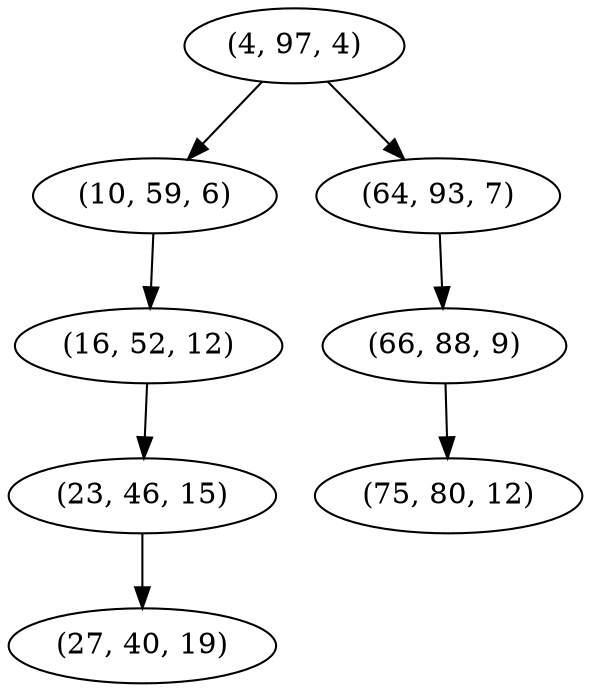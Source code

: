 digraph tree {
    "(4, 97, 4)";
    "(10, 59, 6)";
    "(16, 52, 12)";
    "(23, 46, 15)";
    "(27, 40, 19)";
    "(64, 93, 7)";
    "(66, 88, 9)";
    "(75, 80, 12)";
    "(4, 97, 4)" -> "(10, 59, 6)";
    "(4, 97, 4)" -> "(64, 93, 7)";
    "(10, 59, 6)" -> "(16, 52, 12)";
    "(16, 52, 12)" -> "(23, 46, 15)";
    "(23, 46, 15)" -> "(27, 40, 19)";
    "(64, 93, 7)" -> "(66, 88, 9)";
    "(66, 88, 9)" -> "(75, 80, 12)";
}
